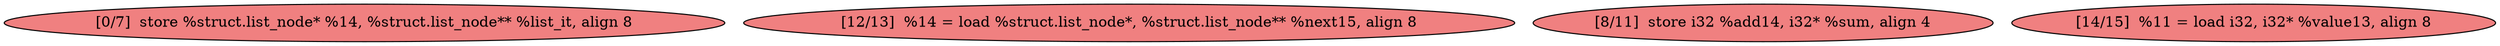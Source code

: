 
digraph G {


node225 [fillcolor=lightcoral,label="[0/7]  store %struct.list_node* %14, %struct.list_node** %list_it, align 8",shape=ellipse,style=filled ]
node223 [fillcolor=lightcoral,label="[12/13]  %14 = load %struct.list_node*, %struct.list_node** %next15, align 8",shape=ellipse,style=filled ]
node226 [fillcolor=lightcoral,label="[8/11]  store i32 %add14, i32* %sum, align 4",shape=ellipse,style=filled ]
node224 [fillcolor=lightcoral,label="[14/15]  %11 = load i32, i32* %value13, align 8",shape=ellipse,style=filled ]



}
